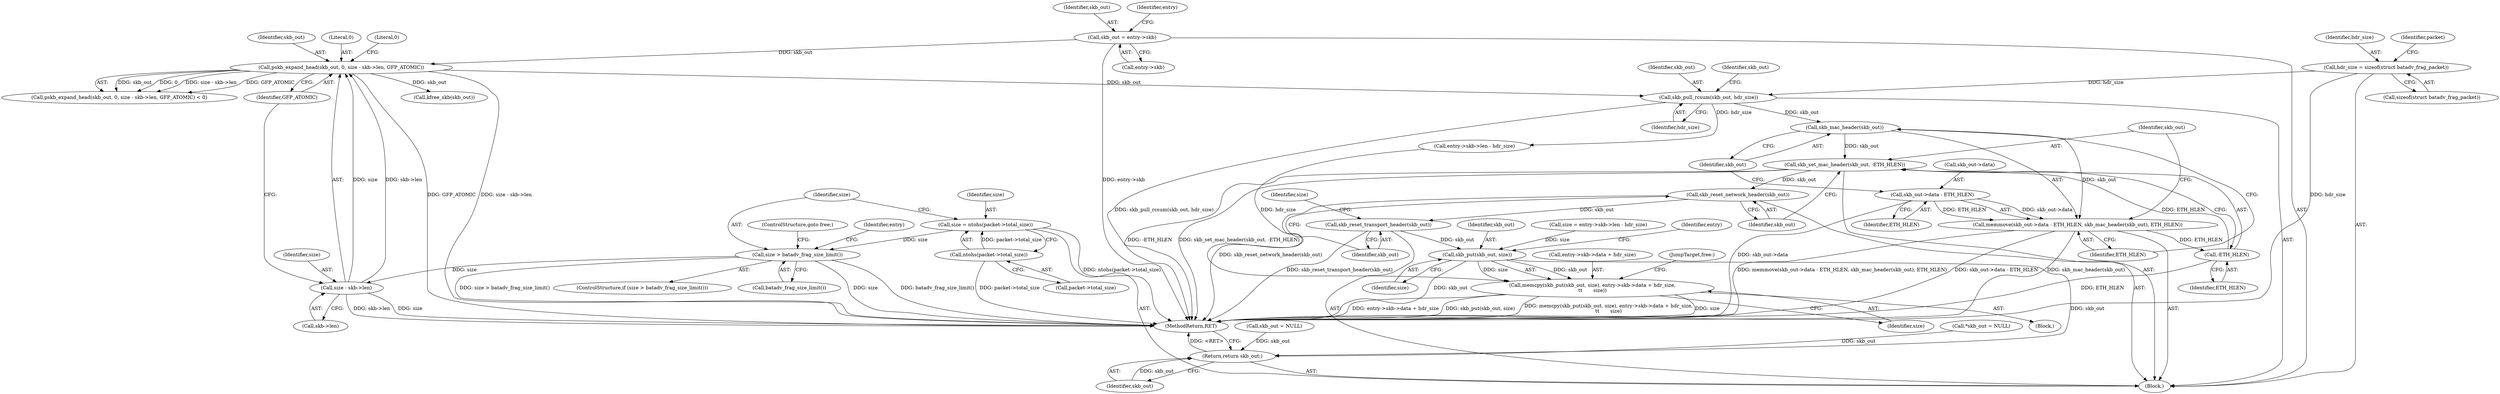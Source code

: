 digraph "0_linux_5b6698b0e4a37053de35cc24ee695b98a7eb712b@pointer" {
"1000183" [label="(Call,skb_set_mac_header(skb_out, -ETH_HLEN))"];
"1000180" [label="(Call,skb_mac_header(skb_out))"];
"1000171" [label="(Call,skb_pull_rcsum(skb_out, hdr_size))"];
"1000154" [label="(Call,pskb_expand_head(skb_out, 0, size - skb->len, GFP_ATOMIC))"];
"1000145" [label="(Call,skb_out = entry->skb)"];
"1000157" [label="(Call,size - skb->len)"];
"1000136" [label="(Call,size > batadv_frag_size_limit())"];
"1000129" [label="(Call,size = ntohs(packet->total_size))"];
"1000131" [label="(Call,ntohs(packet->total_size))"];
"1000118" [label="(Call,hdr_size = sizeof(struct batadv_frag_packet))"];
"1000185" [label="(Call,-ETH_HLEN)"];
"1000174" [label="(Call,memmove(skb_out->data - ETH_HLEN, skb_mac_header(skb_out), ETH_HLEN))"];
"1000175" [label="(Call,skb_out->data - ETH_HLEN)"];
"1000187" [label="(Call,skb_reset_network_header(skb_out))"];
"1000189" [label="(Call,skb_reset_transport_header(skb_out))"];
"1000202" [label="(Call,skb_put(skb_out, size))"];
"1000201" [label="(Call,memcpy(skb_put(skb_out, size), entry->skb->data + hdr_size,\n\t\t       size))"];
"1000216" [label="(Return,return skb_out;)"];
"1000205" [label="(Call,entry->skb->data + hdr_size)"];
"1000109" [label="(Block,)"];
"1000131" [label="(Call,ntohs(packet->total_size))"];
"1000167" [label="(Call,skb_out = NULL)"];
"1000136" [label="(Call,size > batadv_frag_size_limit())"];
"1000182" [label="(Identifier,ETH_HLEN)"];
"1000174" [label="(Call,memmove(skb_out->data - ETH_HLEN, skb_mac_header(skb_out), ETH_HLEN))"];
"1000203" [label="(Identifier,skb_out)"];
"1000155" [label="(Identifier,skb_out)"];
"1000119" [label="(Identifier,hdr_size)"];
"1000216" [label="(Return,return skb_out;)"];
"1000146" [label="(Identifier,skb_out)"];
"1000138" [label="(Call,batadv_frag_size_limit())"];
"1000181" [label="(Identifier,skb_out)"];
"1000175" [label="(Call,skb_out->data - ETH_HLEN)"];
"1000204" [label="(Identifier,size)"];
"1000139" [label="(ControlStructure,goto free;)"];
"1000173" [label="(Identifier,hdr_size)"];
"1000213" [label="(JumpTarget,free:)"];
"1000186" [label="(Identifier,ETH_HLEN)"];
"1000188" [label="(Identifier,skb_out)"];
"1000192" [label="(Call,size = entry->skb->len - hdr_size)"];
"1000177" [label="(Identifier,skb_out)"];
"1000171" [label="(Call,skb_pull_rcsum(skb_out, hdr_size))"];
"1000129" [label="(Call,size = ntohs(packet->total_size))"];
"1000180" [label="(Call,skb_mac_header(skb_out))"];
"1000176" [label="(Call,skb_out->data)"];
"1000201" [label="(Call,memcpy(skb_put(skb_out, size), entry->skb->data + hdr_size,\n\t\t       size))"];
"1000165" [label="(Call,kfree_skb(skb_out))"];
"1000137" [label="(Identifier,size)"];
"1000153" [label="(Call,pskb_expand_head(skb_out, 0, size - skb->len, GFP_ATOMIC) < 0)"];
"1000118" [label="(Call,hdr_size = sizeof(struct batadv_frag_packet))"];
"1000189" [label="(Call,skb_reset_transport_header(skb_out))"];
"1000212" [label="(Identifier,size)"];
"1000183" [label="(Call,skb_set_mac_header(skb_out, -ETH_HLEN))"];
"1000184" [label="(Identifier,skb_out)"];
"1000156" [label="(Literal,0)"];
"1000143" [label="(Identifier,entry)"];
"1000130" [label="(Identifier,size)"];
"1000157" [label="(Call,size - skb->len)"];
"1000193" [label="(Identifier,size)"];
"1000158" [label="(Identifier,size)"];
"1000172" [label="(Identifier,skb_out)"];
"1000113" [label="(Call,*skb_out = NULL)"];
"1000132" [label="(Call,packet->total_size)"];
"1000202" [label="(Call,skb_put(skb_out, size))"];
"1000217" [label="(Identifier,skb_out)"];
"1000187" [label="(Call,skb_reset_network_header(skb_out))"];
"1000163" [label="(Literal,0)"];
"1000218" [label="(MethodReturn,RET)"];
"1000151" [label="(Identifier,entry)"];
"1000154" [label="(Call,pskb_expand_head(skb_out, 0, size - skb->len, GFP_ATOMIC))"];
"1000147" [label="(Call,entry->skb)"];
"1000159" [label="(Call,skb->len)"];
"1000162" [label="(Identifier,GFP_ATOMIC)"];
"1000208" [label="(Identifier,entry)"];
"1000185" [label="(Call,-ETH_HLEN)"];
"1000135" [label="(ControlStructure,if (size > batadv_frag_size_limit()))"];
"1000179" [label="(Identifier,ETH_HLEN)"];
"1000190" [label="(Identifier,skb_out)"];
"1000120" [label="(Call,sizeof(struct batadv_frag_packet))"];
"1000191" [label="(Block,)"];
"1000123" [label="(Identifier,packet)"];
"1000194" [label="(Call,entry->skb->len - hdr_size)"];
"1000145" [label="(Call,skb_out = entry->skb)"];
"1000183" -> "1000109"  [label="AST: "];
"1000183" -> "1000185"  [label="CFG: "];
"1000184" -> "1000183"  [label="AST: "];
"1000185" -> "1000183"  [label="AST: "];
"1000188" -> "1000183"  [label="CFG: "];
"1000183" -> "1000218"  [label="DDG: -ETH_HLEN"];
"1000183" -> "1000218"  [label="DDG: skb_set_mac_header(skb_out, -ETH_HLEN)"];
"1000180" -> "1000183"  [label="DDG: skb_out"];
"1000185" -> "1000183"  [label="DDG: ETH_HLEN"];
"1000183" -> "1000187"  [label="DDG: skb_out"];
"1000180" -> "1000174"  [label="AST: "];
"1000180" -> "1000181"  [label="CFG: "];
"1000181" -> "1000180"  [label="AST: "];
"1000182" -> "1000180"  [label="CFG: "];
"1000180" -> "1000174"  [label="DDG: skb_out"];
"1000171" -> "1000180"  [label="DDG: skb_out"];
"1000171" -> "1000109"  [label="AST: "];
"1000171" -> "1000173"  [label="CFG: "];
"1000172" -> "1000171"  [label="AST: "];
"1000173" -> "1000171"  [label="AST: "];
"1000177" -> "1000171"  [label="CFG: "];
"1000171" -> "1000218"  [label="DDG: skb_pull_rcsum(skb_out, hdr_size)"];
"1000154" -> "1000171"  [label="DDG: skb_out"];
"1000118" -> "1000171"  [label="DDG: hdr_size"];
"1000171" -> "1000194"  [label="DDG: hdr_size"];
"1000154" -> "1000153"  [label="AST: "];
"1000154" -> "1000162"  [label="CFG: "];
"1000155" -> "1000154"  [label="AST: "];
"1000156" -> "1000154"  [label="AST: "];
"1000157" -> "1000154"  [label="AST: "];
"1000162" -> "1000154"  [label="AST: "];
"1000163" -> "1000154"  [label="CFG: "];
"1000154" -> "1000218"  [label="DDG: size - skb->len"];
"1000154" -> "1000218"  [label="DDG: GFP_ATOMIC"];
"1000154" -> "1000153"  [label="DDG: skb_out"];
"1000154" -> "1000153"  [label="DDG: 0"];
"1000154" -> "1000153"  [label="DDG: size - skb->len"];
"1000154" -> "1000153"  [label="DDG: GFP_ATOMIC"];
"1000145" -> "1000154"  [label="DDG: skb_out"];
"1000157" -> "1000154"  [label="DDG: size"];
"1000157" -> "1000154"  [label="DDG: skb->len"];
"1000154" -> "1000165"  [label="DDG: skb_out"];
"1000145" -> "1000109"  [label="AST: "];
"1000145" -> "1000147"  [label="CFG: "];
"1000146" -> "1000145"  [label="AST: "];
"1000147" -> "1000145"  [label="AST: "];
"1000151" -> "1000145"  [label="CFG: "];
"1000145" -> "1000218"  [label="DDG: entry->skb"];
"1000157" -> "1000159"  [label="CFG: "];
"1000158" -> "1000157"  [label="AST: "];
"1000159" -> "1000157"  [label="AST: "];
"1000162" -> "1000157"  [label="CFG: "];
"1000157" -> "1000218"  [label="DDG: skb->len"];
"1000157" -> "1000218"  [label="DDG: size"];
"1000136" -> "1000157"  [label="DDG: size"];
"1000136" -> "1000135"  [label="AST: "];
"1000136" -> "1000138"  [label="CFG: "];
"1000137" -> "1000136"  [label="AST: "];
"1000138" -> "1000136"  [label="AST: "];
"1000139" -> "1000136"  [label="CFG: "];
"1000143" -> "1000136"  [label="CFG: "];
"1000136" -> "1000218"  [label="DDG: batadv_frag_size_limit()"];
"1000136" -> "1000218"  [label="DDG: size > batadv_frag_size_limit()"];
"1000136" -> "1000218"  [label="DDG: size"];
"1000129" -> "1000136"  [label="DDG: size"];
"1000129" -> "1000109"  [label="AST: "];
"1000129" -> "1000131"  [label="CFG: "];
"1000130" -> "1000129"  [label="AST: "];
"1000131" -> "1000129"  [label="AST: "];
"1000137" -> "1000129"  [label="CFG: "];
"1000129" -> "1000218"  [label="DDG: ntohs(packet->total_size)"];
"1000131" -> "1000129"  [label="DDG: packet->total_size"];
"1000131" -> "1000132"  [label="CFG: "];
"1000132" -> "1000131"  [label="AST: "];
"1000131" -> "1000218"  [label="DDG: packet->total_size"];
"1000118" -> "1000109"  [label="AST: "];
"1000118" -> "1000120"  [label="CFG: "];
"1000119" -> "1000118"  [label="AST: "];
"1000120" -> "1000118"  [label="AST: "];
"1000123" -> "1000118"  [label="CFG: "];
"1000118" -> "1000218"  [label="DDG: hdr_size"];
"1000185" -> "1000186"  [label="CFG: "];
"1000186" -> "1000185"  [label="AST: "];
"1000185" -> "1000218"  [label="DDG: ETH_HLEN"];
"1000174" -> "1000185"  [label="DDG: ETH_HLEN"];
"1000174" -> "1000109"  [label="AST: "];
"1000174" -> "1000182"  [label="CFG: "];
"1000175" -> "1000174"  [label="AST: "];
"1000182" -> "1000174"  [label="AST: "];
"1000184" -> "1000174"  [label="CFG: "];
"1000174" -> "1000218"  [label="DDG: skb_mac_header(skb_out)"];
"1000174" -> "1000218"  [label="DDG: memmove(skb_out->data - ETH_HLEN, skb_mac_header(skb_out), ETH_HLEN)"];
"1000174" -> "1000218"  [label="DDG: skb_out->data - ETH_HLEN"];
"1000175" -> "1000174"  [label="DDG: skb_out->data"];
"1000175" -> "1000174"  [label="DDG: ETH_HLEN"];
"1000175" -> "1000179"  [label="CFG: "];
"1000176" -> "1000175"  [label="AST: "];
"1000179" -> "1000175"  [label="AST: "];
"1000181" -> "1000175"  [label="CFG: "];
"1000175" -> "1000218"  [label="DDG: skb_out->data"];
"1000187" -> "1000109"  [label="AST: "];
"1000187" -> "1000188"  [label="CFG: "];
"1000188" -> "1000187"  [label="AST: "];
"1000190" -> "1000187"  [label="CFG: "];
"1000187" -> "1000218"  [label="DDG: skb_reset_network_header(skb_out)"];
"1000187" -> "1000189"  [label="DDG: skb_out"];
"1000189" -> "1000109"  [label="AST: "];
"1000189" -> "1000190"  [label="CFG: "];
"1000190" -> "1000189"  [label="AST: "];
"1000193" -> "1000189"  [label="CFG: "];
"1000189" -> "1000218"  [label="DDG: skb_reset_transport_header(skb_out)"];
"1000189" -> "1000202"  [label="DDG: skb_out"];
"1000202" -> "1000201"  [label="AST: "];
"1000202" -> "1000204"  [label="CFG: "];
"1000203" -> "1000202"  [label="AST: "];
"1000204" -> "1000202"  [label="AST: "];
"1000208" -> "1000202"  [label="CFG: "];
"1000202" -> "1000218"  [label="DDG: skb_out"];
"1000202" -> "1000201"  [label="DDG: skb_out"];
"1000202" -> "1000201"  [label="DDG: size"];
"1000192" -> "1000202"  [label="DDG: size"];
"1000202" -> "1000216"  [label="DDG: skb_out"];
"1000201" -> "1000191"  [label="AST: "];
"1000201" -> "1000212"  [label="CFG: "];
"1000205" -> "1000201"  [label="AST: "];
"1000212" -> "1000201"  [label="AST: "];
"1000213" -> "1000201"  [label="CFG: "];
"1000201" -> "1000218"  [label="DDG: memcpy(skb_put(skb_out, size), entry->skb->data + hdr_size,\n\t\t       size)"];
"1000201" -> "1000218"  [label="DDG: size"];
"1000201" -> "1000218"  [label="DDG: entry->skb->data + hdr_size"];
"1000201" -> "1000218"  [label="DDG: skb_put(skb_out, size)"];
"1000194" -> "1000201"  [label="DDG: hdr_size"];
"1000216" -> "1000109"  [label="AST: "];
"1000216" -> "1000217"  [label="CFG: "];
"1000217" -> "1000216"  [label="AST: "];
"1000218" -> "1000216"  [label="CFG: "];
"1000216" -> "1000218"  [label="DDG: <RET>"];
"1000217" -> "1000216"  [label="DDG: skb_out"];
"1000167" -> "1000216"  [label="DDG: skb_out"];
"1000113" -> "1000216"  [label="DDG: skb_out"];
}
